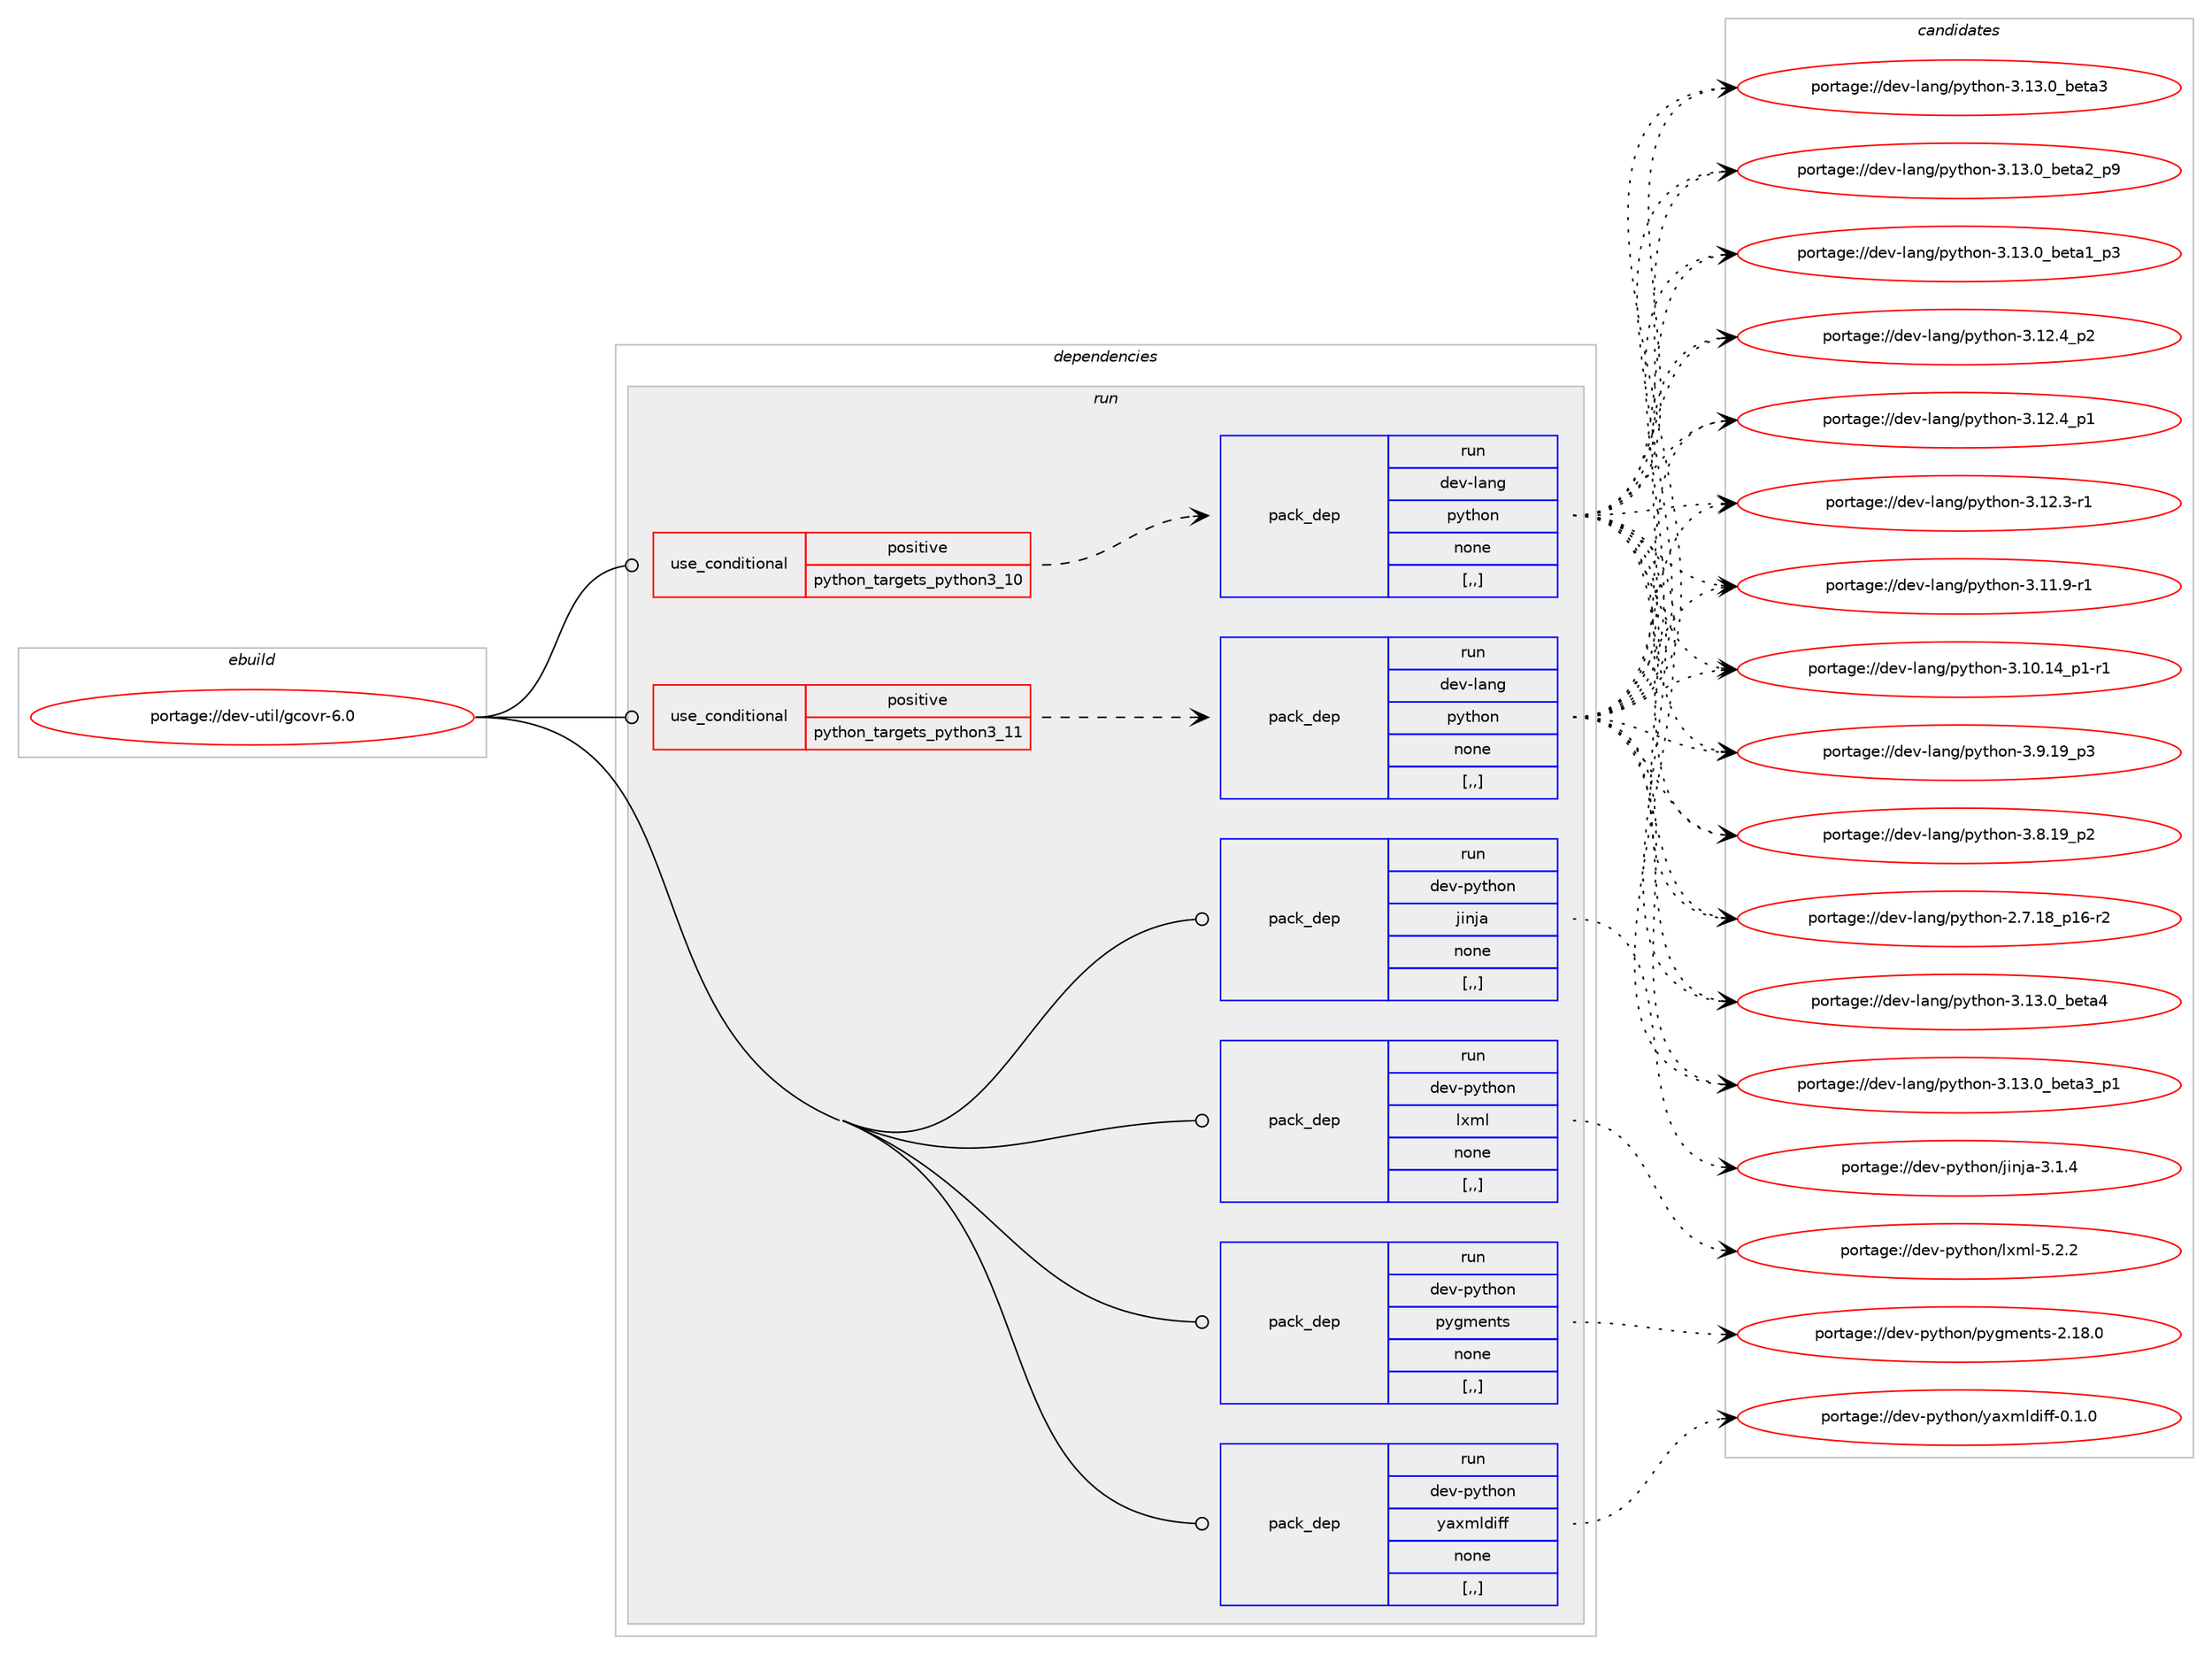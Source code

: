 digraph prolog {

# *************
# Graph options
# *************

newrank=true;
concentrate=true;
compound=true;
graph [rankdir=LR,fontname=Helvetica,fontsize=10,ranksep=1.5];#, ranksep=2.5, nodesep=0.2];
edge  [arrowhead=vee];
node  [fontname=Helvetica,fontsize=10];

# **********
# The ebuild
# **********

subgraph cluster_leftcol {
color=gray;
label=<<i>ebuild</i>>;
id [label="portage://dev-util/gcovr-6.0", color=red, width=4, href="../dev-util/gcovr-6.0.svg"];
}

# ****************
# The dependencies
# ****************

subgraph cluster_midcol {
color=gray;
label=<<i>dependencies</i>>;
subgraph cluster_compile {
fillcolor="#eeeeee";
style=filled;
label=<<i>compile</i>>;
}
subgraph cluster_compileandrun {
fillcolor="#eeeeee";
style=filled;
label=<<i>compile and run</i>>;
}
subgraph cluster_run {
fillcolor="#eeeeee";
style=filled;
label=<<i>run</i>>;
subgraph cond60360 {
dependency214109 [label=<<TABLE BORDER="0" CELLBORDER="1" CELLSPACING="0" CELLPADDING="4"><TR><TD ROWSPAN="3" CELLPADDING="10">use_conditional</TD></TR><TR><TD>positive</TD></TR><TR><TD>python_targets_python3_10</TD></TR></TABLE>>, shape=none, color=red];
subgraph pack152344 {
dependency214110 [label=<<TABLE BORDER="0" CELLBORDER="1" CELLSPACING="0" CELLPADDING="4" WIDTH="220"><TR><TD ROWSPAN="6" CELLPADDING="30">pack_dep</TD></TR><TR><TD WIDTH="110">run</TD></TR><TR><TD>dev-lang</TD></TR><TR><TD>python</TD></TR><TR><TD>none</TD></TR><TR><TD>[,,]</TD></TR></TABLE>>, shape=none, color=blue];
}
dependency214109:e -> dependency214110:w [weight=20,style="dashed",arrowhead="vee"];
}
id:e -> dependency214109:w [weight=20,style="solid",arrowhead="odot"];
subgraph cond60361 {
dependency214111 [label=<<TABLE BORDER="0" CELLBORDER="1" CELLSPACING="0" CELLPADDING="4"><TR><TD ROWSPAN="3" CELLPADDING="10">use_conditional</TD></TR><TR><TD>positive</TD></TR><TR><TD>python_targets_python3_11</TD></TR></TABLE>>, shape=none, color=red];
subgraph pack152345 {
dependency214112 [label=<<TABLE BORDER="0" CELLBORDER="1" CELLSPACING="0" CELLPADDING="4" WIDTH="220"><TR><TD ROWSPAN="6" CELLPADDING="30">pack_dep</TD></TR><TR><TD WIDTH="110">run</TD></TR><TR><TD>dev-lang</TD></TR><TR><TD>python</TD></TR><TR><TD>none</TD></TR><TR><TD>[,,]</TD></TR></TABLE>>, shape=none, color=blue];
}
dependency214111:e -> dependency214112:w [weight=20,style="dashed",arrowhead="vee"];
}
id:e -> dependency214111:w [weight=20,style="solid",arrowhead="odot"];
subgraph pack152346 {
dependency214113 [label=<<TABLE BORDER="0" CELLBORDER="1" CELLSPACING="0" CELLPADDING="4" WIDTH="220"><TR><TD ROWSPAN="6" CELLPADDING="30">pack_dep</TD></TR><TR><TD WIDTH="110">run</TD></TR><TR><TD>dev-python</TD></TR><TR><TD>jinja</TD></TR><TR><TD>none</TD></TR><TR><TD>[,,]</TD></TR></TABLE>>, shape=none, color=blue];
}
id:e -> dependency214113:w [weight=20,style="solid",arrowhead="odot"];
subgraph pack152347 {
dependency214114 [label=<<TABLE BORDER="0" CELLBORDER="1" CELLSPACING="0" CELLPADDING="4" WIDTH="220"><TR><TD ROWSPAN="6" CELLPADDING="30">pack_dep</TD></TR><TR><TD WIDTH="110">run</TD></TR><TR><TD>dev-python</TD></TR><TR><TD>lxml</TD></TR><TR><TD>none</TD></TR><TR><TD>[,,]</TD></TR></TABLE>>, shape=none, color=blue];
}
id:e -> dependency214114:w [weight=20,style="solid",arrowhead="odot"];
subgraph pack152348 {
dependency214115 [label=<<TABLE BORDER="0" CELLBORDER="1" CELLSPACING="0" CELLPADDING="4" WIDTH="220"><TR><TD ROWSPAN="6" CELLPADDING="30">pack_dep</TD></TR><TR><TD WIDTH="110">run</TD></TR><TR><TD>dev-python</TD></TR><TR><TD>pygments</TD></TR><TR><TD>none</TD></TR><TR><TD>[,,]</TD></TR></TABLE>>, shape=none, color=blue];
}
id:e -> dependency214115:w [weight=20,style="solid",arrowhead="odot"];
subgraph pack152349 {
dependency214116 [label=<<TABLE BORDER="0" CELLBORDER="1" CELLSPACING="0" CELLPADDING="4" WIDTH="220"><TR><TD ROWSPAN="6" CELLPADDING="30">pack_dep</TD></TR><TR><TD WIDTH="110">run</TD></TR><TR><TD>dev-python</TD></TR><TR><TD>yaxmldiff</TD></TR><TR><TD>none</TD></TR><TR><TD>[,,]</TD></TR></TABLE>>, shape=none, color=blue];
}
id:e -> dependency214116:w [weight=20,style="solid",arrowhead="odot"];
}
}

# **************
# The candidates
# **************

subgraph cluster_choices {
rank=same;
color=gray;
label=<<i>candidates</i>>;

subgraph choice152344 {
color=black;
nodesep=1;
choice1001011184510897110103471121211161041111104551464951464895981011169752 [label="portage://dev-lang/python-3.13.0_beta4", color=red, width=4,href="../dev-lang/python-3.13.0_beta4.svg"];
choice10010111845108971101034711212111610411111045514649514648959810111697519511249 [label="portage://dev-lang/python-3.13.0_beta3_p1", color=red, width=4,href="../dev-lang/python-3.13.0_beta3_p1.svg"];
choice1001011184510897110103471121211161041111104551464951464895981011169751 [label="portage://dev-lang/python-3.13.0_beta3", color=red, width=4,href="../dev-lang/python-3.13.0_beta3.svg"];
choice10010111845108971101034711212111610411111045514649514648959810111697509511257 [label="portage://dev-lang/python-3.13.0_beta2_p9", color=red, width=4,href="../dev-lang/python-3.13.0_beta2_p9.svg"];
choice10010111845108971101034711212111610411111045514649514648959810111697499511251 [label="portage://dev-lang/python-3.13.0_beta1_p3", color=red, width=4,href="../dev-lang/python-3.13.0_beta1_p3.svg"];
choice100101118451089711010347112121116104111110455146495046529511250 [label="portage://dev-lang/python-3.12.4_p2", color=red, width=4,href="../dev-lang/python-3.12.4_p2.svg"];
choice100101118451089711010347112121116104111110455146495046529511249 [label="portage://dev-lang/python-3.12.4_p1", color=red, width=4,href="../dev-lang/python-3.12.4_p1.svg"];
choice100101118451089711010347112121116104111110455146495046514511449 [label="portage://dev-lang/python-3.12.3-r1", color=red, width=4,href="../dev-lang/python-3.12.3-r1.svg"];
choice100101118451089711010347112121116104111110455146494946574511449 [label="portage://dev-lang/python-3.11.9-r1", color=red, width=4,href="../dev-lang/python-3.11.9-r1.svg"];
choice100101118451089711010347112121116104111110455146494846495295112494511449 [label="portage://dev-lang/python-3.10.14_p1-r1", color=red, width=4,href="../dev-lang/python-3.10.14_p1-r1.svg"];
choice100101118451089711010347112121116104111110455146574649579511251 [label="portage://dev-lang/python-3.9.19_p3", color=red, width=4,href="../dev-lang/python-3.9.19_p3.svg"];
choice100101118451089711010347112121116104111110455146564649579511250 [label="portage://dev-lang/python-3.8.19_p2", color=red, width=4,href="../dev-lang/python-3.8.19_p2.svg"];
choice100101118451089711010347112121116104111110455046554649569511249544511450 [label="portage://dev-lang/python-2.7.18_p16-r2", color=red, width=4,href="../dev-lang/python-2.7.18_p16-r2.svg"];
dependency214110:e -> choice1001011184510897110103471121211161041111104551464951464895981011169752:w [style=dotted,weight="100"];
dependency214110:e -> choice10010111845108971101034711212111610411111045514649514648959810111697519511249:w [style=dotted,weight="100"];
dependency214110:e -> choice1001011184510897110103471121211161041111104551464951464895981011169751:w [style=dotted,weight="100"];
dependency214110:e -> choice10010111845108971101034711212111610411111045514649514648959810111697509511257:w [style=dotted,weight="100"];
dependency214110:e -> choice10010111845108971101034711212111610411111045514649514648959810111697499511251:w [style=dotted,weight="100"];
dependency214110:e -> choice100101118451089711010347112121116104111110455146495046529511250:w [style=dotted,weight="100"];
dependency214110:e -> choice100101118451089711010347112121116104111110455146495046529511249:w [style=dotted,weight="100"];
dependency214110:e -> choice100101118451089711010347112121116104111110455146495046514511449:w [style=dotted,weight="100"];
dependency214110:e -> choice100101118451089711010347112121116104111110455146494946574511449:w [style=dotted,weight="100"];
dependency214110:e -> choice100101118451089711010347112121116104111110455146494846495295112494511449:w [style=dotted,weight="100"];
dependency214110:e -> choice100101118451089711010347112121116104111110455146574649579511251:w [style=dotted,weight="100"];
dependency214110:e -> choice100101118451089711010347112121116104111110455146564649579511250:w [style=dotted,weight="100"];
dependency214110:e -> choice100101118451089711010347112121116104111110455046554649569511249544511450:w [style=dotted,weight="100"];
}
subgraph choice152345 {
color=black;
nodesep=1;
choice1001011184510897110103471121211161041111104551464951464895981011169752 [label="portage://dev-lang/python-3.13.0_beta4", color=red, width=4,href="../dev-lang/python-3.13.0_beta4.svg"];
choice10010111845108971101034711212111610411111045514649514648959810111697519511249 [label="portage://dev-lang/python-3.13.0_beta3_p1", color=red, width=4,href="../dev-lang/python-3.13.0_beta3_p1.svg"];
choice1001011184510897110103471121211161041111104551464951464895981011169751 [label="portage://dev-lang/python-3.13.0_beta3", color=red, width=4,href="../dev-lang/python-3.13.0_beta3.svg"];
choice10010111845108971101034711212111610411111045514649514648959810111697509511257 [label="portage://dev-lang/python-3.13.0_beta2_p9", color=red, width=4,href="../dev-lang/python-3.13.0_beta2_p9.svg"];
choice10010111845108971101034711212111610411111045514649514648959810111697499511251 [label="portage://dev-lang/python-3.13.0_beta1_p3", color=red, width=4,href="../dev-lang/python-3.13.0_beta1_p3.svg"];
choice100101118451089711010347112121116104111110455146495046529511250 [label="portage://dev-lang/python-3.12.4_p2", color=red, width=4,href="../dev-lang/python-3.12.4_p2.svg"];
choice100101118451089711010347112121116104111110455146495046529511249 [label="portage://dev-lang/python-3.12.4_p1", color=red, width=4,href="../dev-lang/python-3.12.4_p1.svg"];
choice100101118451089711010347112121116104111110455146495046514511449 [label="portage://dev-lang/python-3.12.3-r1", color=red, width=4,href="../dev-lang/python-3.12.3-r1.svg"];
choice100101118451089711010347112121116104111110455146494946574511449 [label="portage://dev-lang/python-3.11.9-r1", color=red, width=4,href="../dev-lang/python-3.11.9-r1.svg"];
choice100101118451089711010347112121116104111110455146494846495295112494511449 [label="portage://dev-lang/python-3.10.14_p1-r1", color=red, width=4,href="../dev-lang/python-3.10.14_p1-r1.svg"];
choice100101118451089711010347112121116104111110455146574649579511251 [label="portage://dev-lang/python-3.9.19_p3", color=red, width=4,href="../dev-lang/python-3.9.19_p3.svg"];
choice100101118451089711010347112121116104111110455146564649579511250 [label="portage://dev-lang/python-3.8.19_p2", color=red, width=4,href="../dev-lang/python-3.8.19_p2.svg"];
choice100101118451089711010347112121116104111110455046554649569511249544511450 [label="portage://dev-lang/python-2.7.18_p16-r2", color=red, width=4,href="../dev-lang/python-2.7.18_p16-r2.svg"];
dependency214112:e -> choice1001011184510897110103471121211161041111104551464951464895981011169752:w [style=dotted,weight="100"];
dependency214112:e -> choice10010111845108971101034711212111610411111045514649514648959810111697519511249:w [style=dotted,weight="100"];
dependency214112:e -> choice1001011184510897110103471121211161041111104551464951464895981011169751:w [style=dotted,weight="100"];
dependency214112:e -> choice10010111845108971101034711212111610411111045514649514648959810111697509511257:w [style=dotted,weight="100"];
dependency214112:e -> choice10010111845108971101034711212111610411111045514649514648959810111697499511251:w [style=dotted,weight="100"];
dependency214112:e -> choice100101118451089711010347112121116104111110455146495046529511250:w [style=dotted,weight="100"];
dependency214112:e -> choice100101118451089711010347112121116104111110455146495046529511249:w [style=dotted,weight="100"];
dependency214112:e -> choice100101118451089711010347112121116104111110455146495046514511449:w [style=dotted,weight="100"];
dependency214112:e -> choice100101118451089711010347112121116104111110455146494946574511449:w [style=dotted,weight="100"];
dependency214112:e -> choice100101118451089711010347112121116104111110455146494846495295112494511449:w [style=dotted,weight="100"];
dependency214112:e -> choice100101118451089711010347112121116104111110455146574649579511251:w [style=dotted,weight="100"];
dependency214112:e -> choice100101118451089711010347112121116104111110455146564649579511250:w [style=dotted,weight="100"];
dependency214112:e -> choice100101118451089711010347112121116104111110455046554649569511249544511450:w [style=dotted,weight="100"];
}
subgraph choice152346 {
color=black;
nodesep=1;
choice100101118451121211161041111104710610511010697455146494652 [label="portage://dev-python/jinja-3.1.4", color=red, width=4,href="../dev-python/jinja-3.1.4.svg"];
dependency214113:e -> choice100101118451121211161041111104710610511010697455146494652:w [style=dotted,weight="100"];
}
subgraph choice152347 {
color=black;
nodesep=1;
choice1001011184511212111610411111047108120109108455346504650 [label="portage://dev-python/lxml-5.2.2", color=red, width=4,href="../dev-python/lxml-5.2.2.svg"];
dependency214114:e -> choice1001011184511212111610411111047108120109108455346504650:w [style=dotted,weight="100"];
}
subgraph choice152348 {
color=black;
nodesep=1;
choice100101118451121211161041111104711212110310910111011611545504649564648 [label="portage://dev-python/pygments-2.18.0", color=red, width=4,href="../dev-python/pygments-2.18.0.svg"];
dependency214115:e -> choice100101118451121211161041111104711212110310910111011611545504649564648:w [style=dotted,weight="100"];
}
subgraph choice152349 {
color=black;
nodesep=1;
choice100101118451121211161041111104712197120109108100105102102454846494648 [label="portage://dev-python/yaxmldiff-0.1.0", color=red, width=4,href="../dev-python/yaxmldiff-0.1.0.svg"];
dependency214116:e -> choice100101118451121211161041111104712197120109108100105102102454846494648:w [style=dotted,weight="100"];
}
}

}
